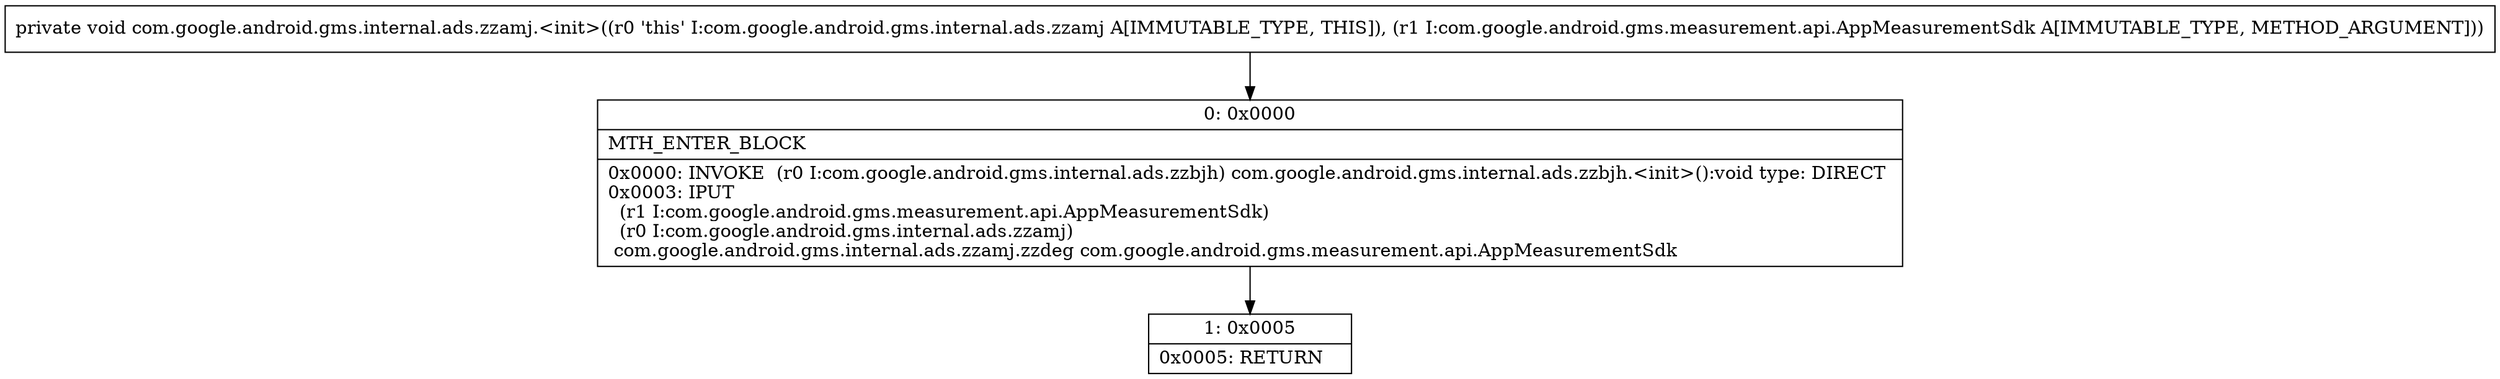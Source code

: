 digraph "CFG forcom.google.android.gms.internal.ads.zzamj.\<init\>(Lcom\/google\/android\/gms\/measurement\/api\/AppMeasurementSdk;)V" {
Node_0 [shape=record,label="{0\:\ 0x0000|MTH_ENTER_BLOCK\l|0x0000: INVOKE  (r0 I:com.google.android.gms.internal.ads.zzbjh) com.google.android.gms.internal.ads.zzbjh.\<init\>():void type: DIRECT \l0x0003: IPUT  \l  (r1 I:com.google.android.gms.measurement.api.AppMeasurementSdk)\l  (r0 I:com.google.android.gms.internal.ads.zzamj)\l com.google.android.gms.internal.ads.zzamj.zzdeg com.google.android.gms.measurement.api.AppMeasurementSdk \l}"];
Node_1 [shape=record,label="{1\:\ 0x0005|0x0005: RETURN   \l}"];
MethodNode[shape=record,label="{private void com.google.android.gms.internal.ads.zzamj.\<init\>((r0 'this' I:com.google.android.gms.internal.ads.zzamj A[IMMUTABLE_TYPE, THIS]), (r1 I:com.google.android.gms.measurement.api.AppMeasurementSdk A[IMMUTABLE_TYPE, METHOD_ARGUMENT])) }"];
MethodNode -> Node_0;
Node_0 -> Node_1;
}

